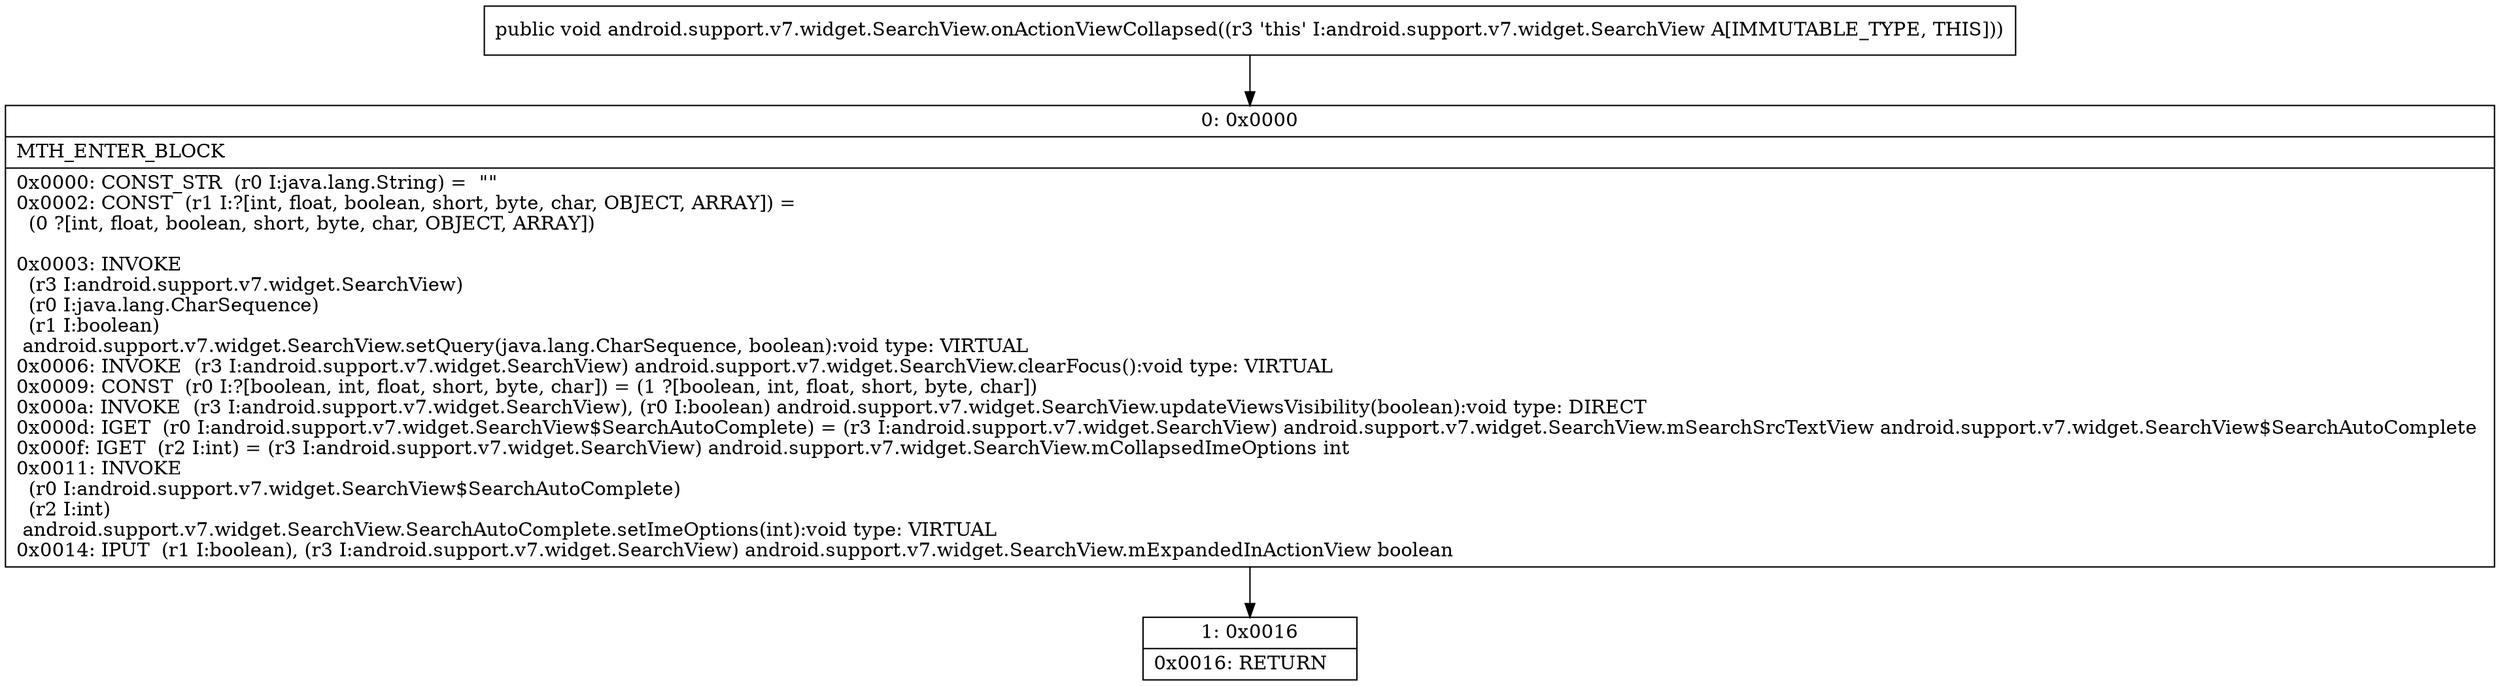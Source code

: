 digraph "CFG forandroid.support.v7.widget.SearchView.onActionViewCollapsed()V" {
Node_0 [shape=record,label="{0\:\ 0x0000|MTH_ENTER_BLOCK\l|0x0000: CONST_STR  (r0 I:java.lang.String) =  \"\" \l0x0002: CONST  (r1 I:?[int, float, boolean, short, byte, char, OBJECT, ARRAY]) = \l  (0 ?[int, float, boolean, short, byte, char, OBJECT, ARRAY])\l \l0x0003: INVOKE  \l  (r3 I:android.support.v7.widget.SearchView)\l  (r0 I:java.lang.CharSequence)\l  (r1 I:boolean)\l android.support.v7.widget.SearchView.setQuery(java.lang.CharSequence, boolean):void type: VIRTUAL \l0x0006: INVOKE  (r3 I:android.support.v7.widget.SearchView) android.support.v7.widget.SearchView.clearFocus():void type: VIRTUAL \l0x0009: CONST  (r0 I:?[boolean, int, float, short, byte, char]) = (1 ?[boolean, int, float, short, byte, char]) \l0x000a: INVOKE  (r3 I:android.support.v7.widget.SearchView), (r0 I:boolean) android.support.v7.widget.SearchView.updateViewsVisibility(boolean):void type: DIRECT \l0x000d: IGET  (r0 I:android.support.v7.widget.SearchView$SearchAutoComplete) = (r3 I:android.support.v7.widget.SearchView) android.support.v7.widget.SearchView.mSearchSrcTextView android.support.v7.widget.SearchView$SearchAutoComplete \l0x000f: IGET  (r2 I:int) = (r3 I:android.support.v7.widget.SearchView) android.support.v7.widget.SearchView.mCollapsedImeOptions int \l0x0011: INVOKE  \l  (r0 I:android.support.v7.widget.SearchView$SearchAutoComplete)\l  (r2 I:int)\l android.support.v7.widget.SearchView.SearchAutoComplete.setImeOptions(int):void type: VIRTUAL \l0x0014: IPUT  (r1 I:boolean), (r3 I:android.support.v7.widget.SearchView) android.support.v7.widget.SearchView.mExpandedInActionView boolean \l}"];
Node_1 [shape=record,label="{1\:\ 0x0016|0x0016: RETURN   \l}"];
MethodNode[shape=record,label="{public void android.support.v7.widget.SearchView.onActionViewCollapsed((r3 'this' I:android.support.v7.widget.SearchView A[IMMUTABLE_TYPE, THIS])) }"];
MethodNode -> Node_0;
Node_0 -> Node_1;
}

